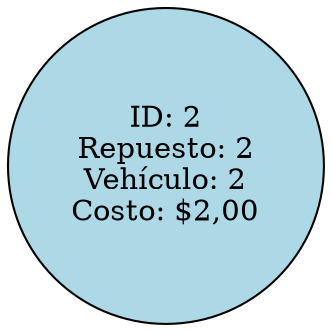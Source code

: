 digraph G {
node [shape=circle, style=filled, fillcolor=lightblue];
rankdir=TB;
node2 [label="ID: 2\nRepuesto: 2\nVehículo: 2\nCosto: $2,00"];
}

